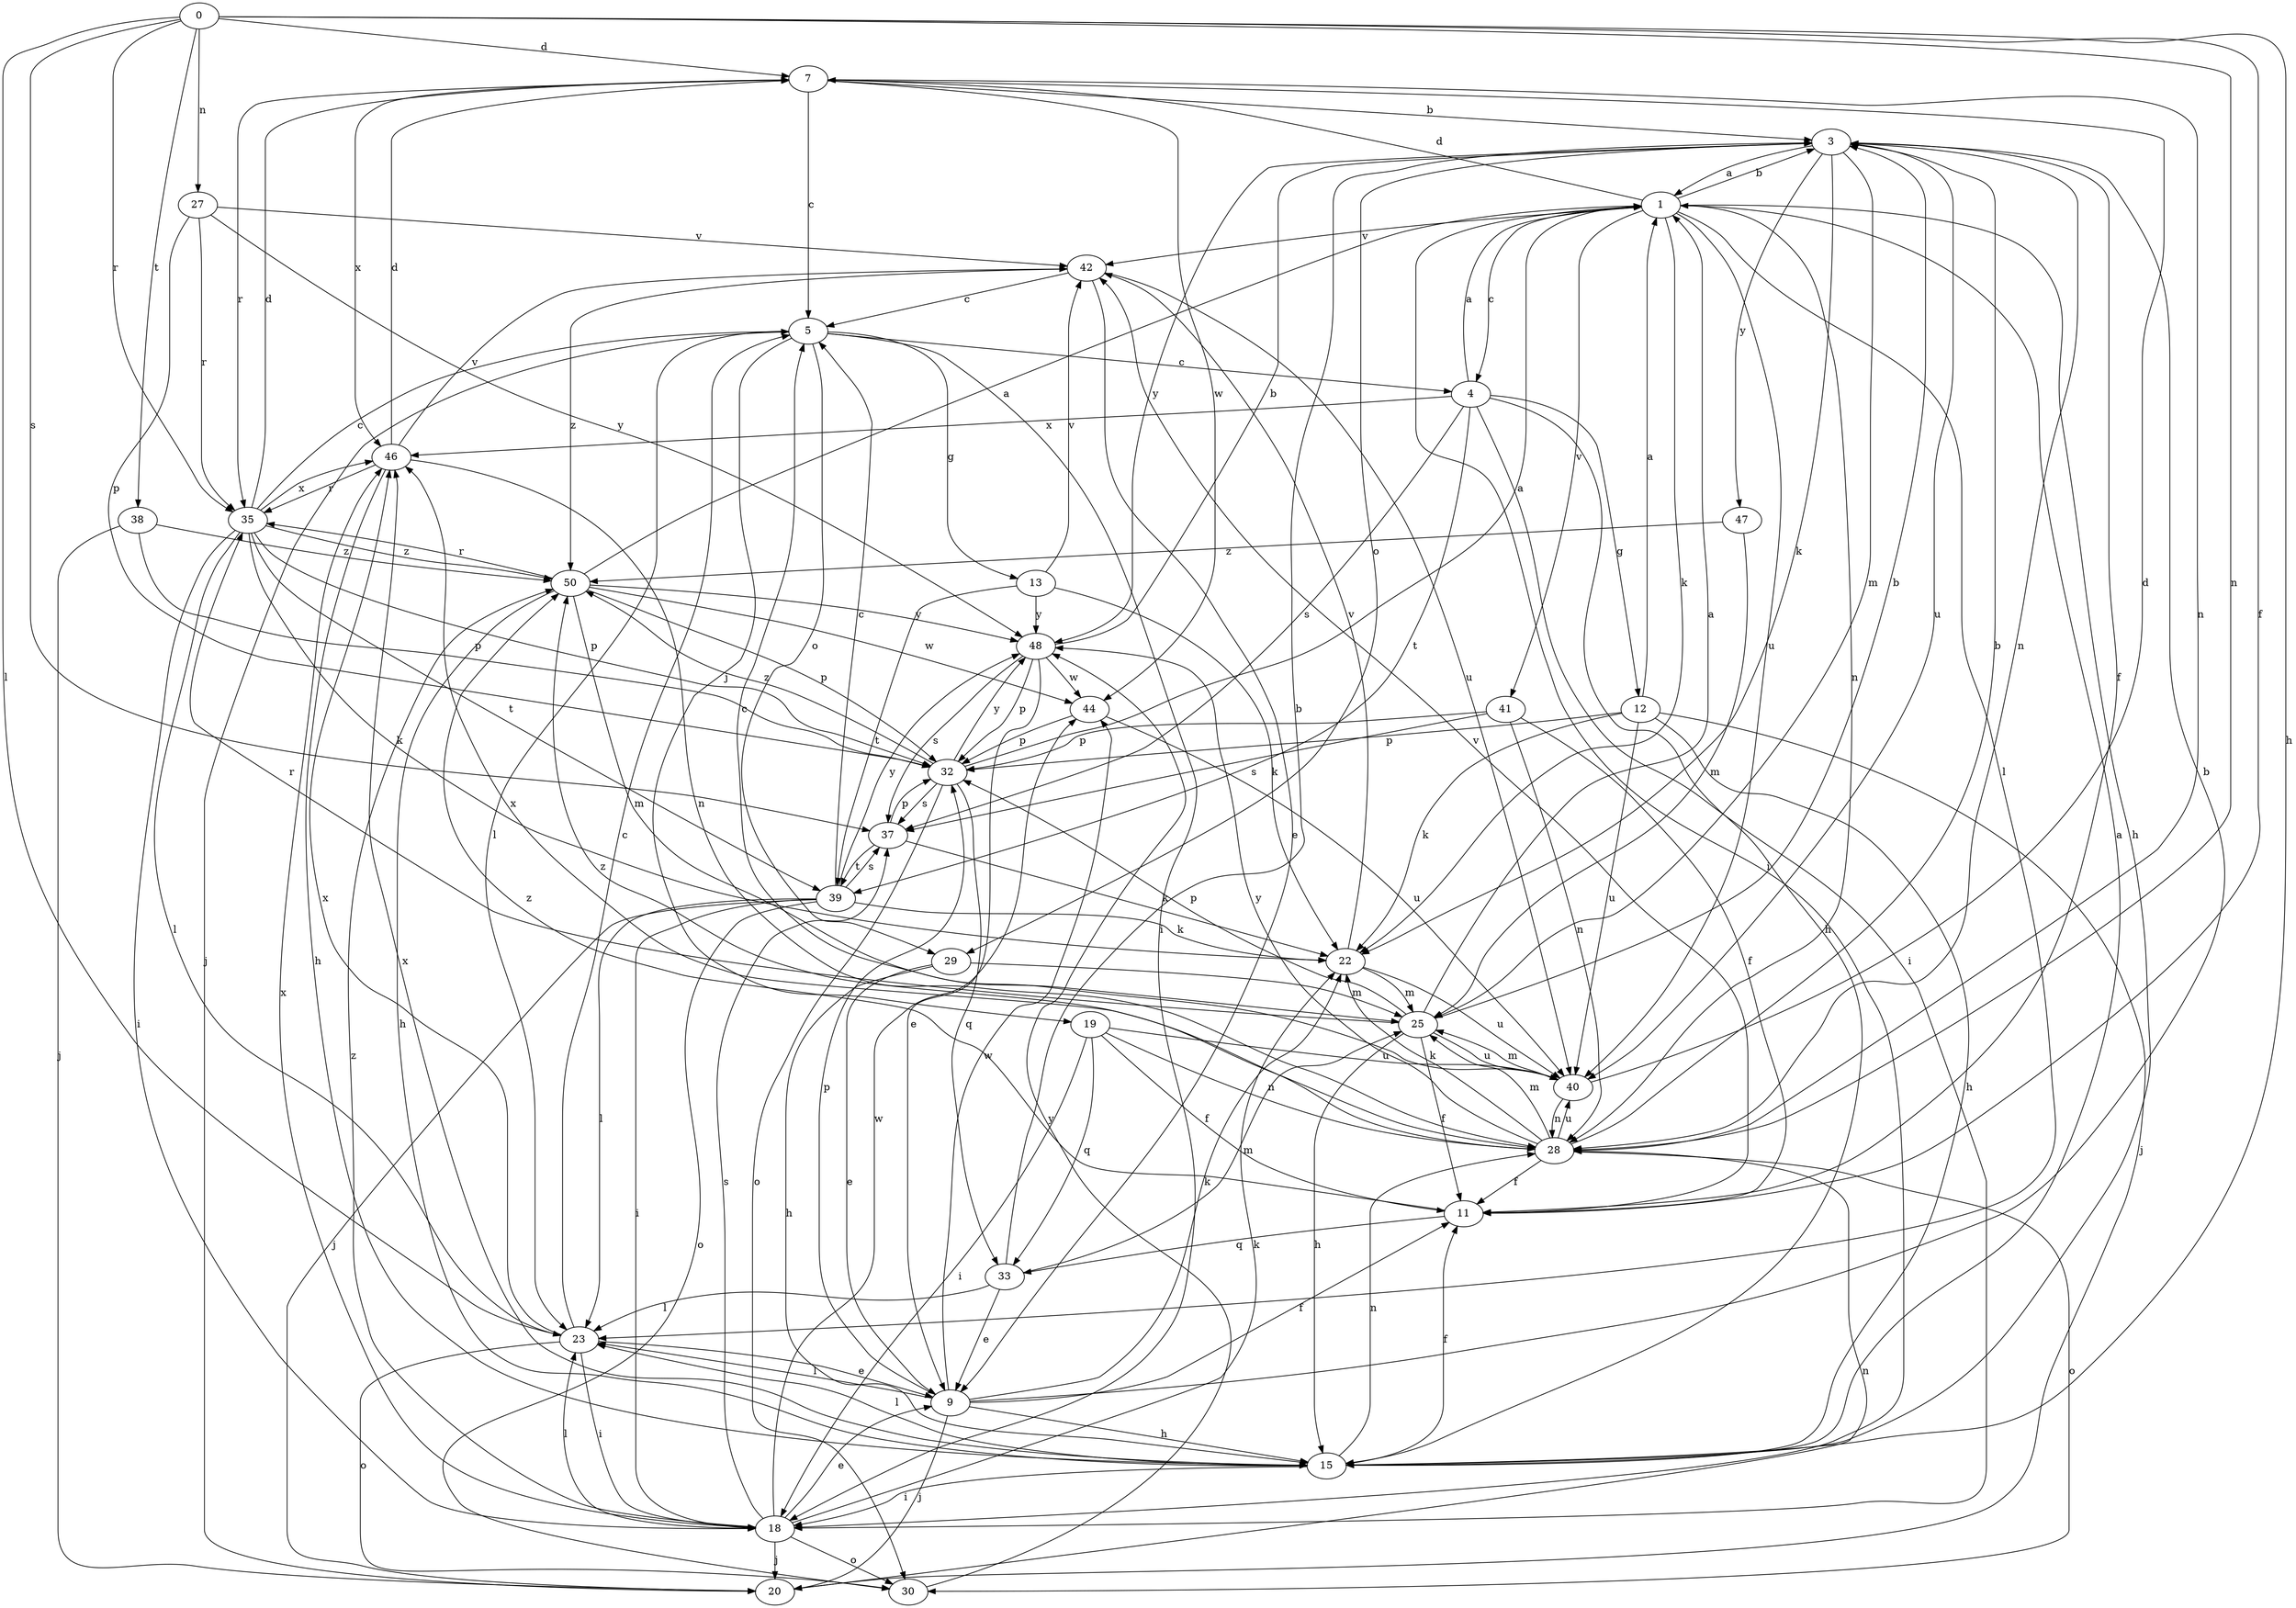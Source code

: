 strict digraph  {
0;
1;
3;
4;
5;
7;
9;
11;
12;
13;
15;
18;
19;
20;
22;
23;
25;
27;
28;
29;
30;
32;
33;
35;
37;
38;
39;
40;
41;
42;
44;
46;
47;
48;
50;
0 -> 7  [label=d];
0 -> 11  [label=f];
0 -> 15  [label=h];
0 -> 23  [label=l];
0 -> 27  [label=n];
0 -> 28  [label=n];
0 -> 35  [label=r];
0 -> 37  [label=s];
0 -> 38  [label=t];
1 -> 3  [label=b];
1 -> 4  [label=c];
1 -> 7  [label=d];
1 -> 15  [label=h];
1 -> 18  [label=i];
1 -> 22  [label=k];
1 -> 23  [label=l];
1 -> 28  [label=n];
1 -> 40  [label=u];
1 -> 41  [label=v];
1 -> 42  [label=v];
3 -> 1  [label=a];
3 -> 11  [label=f];
3 -> 22  [label=k];
3 -> 25  [label=m];
3 -> 28  [label=n];
3 -> 29  [label=o];
3 -> 40  [label=u];
3 -> 47  [label=y];
3 -> 48  [label=y];
4 -> 1  [label=a];
4 -> 12  [label=g];
4 -> 15  [label=h];
4 -> 18  [label=i];
4 -> 37  [label=s];
4 -> 39  [label=t];
4 -> 46  [label=x];
5 -> 4  [label=c];
5 -> 13  [label=g];
5 -> 18  [label=i];
5 -> 19  [label=j];
5 -> 20  [label=j];
5 -> 23  [label=l];
5 -> 29  [label=o];
7 -> 3  [label=b];
7 -> 5  [label=c];
7 -> 28  [label=n];
7 -> 35  [label=r];
7 -> 44  [label=w];
7 -> 46  [label=x];
9 -> 3  [label=b];
9 -> 11  [label=f];
9 -> 15  [label=h];
9 -> 20  [label=j];
9 -> 22  [label=k];
9 -> 23  [label=l];
9 -> 32  [label=p];
9 -> 44  [label=w];
11 -> 33  [label=q];
11 -> 42  [label=v];
11 -> 50  [label=z];
12 -> 1  [label=a];
12 -> 15  [label=h];
12 -> 20  [label=j];
12 -> 22  [label=k];
12 -> 32  [label=p];
12 -> 40  [label=u];
13 -> 22  [label=k];
13 -> 39  [label=t];
13 -> 42  [label=v];
13 -> 48  [label=y];
15 -> 1  [label=a];
15 -> 11  [label=f];
15 -> 18  [label=i];
15 -> 23  [label=l];
15 -> 28  [label=n];
15 -> 46  [label=x];
18 -> 9  [label=e];
18 -> 20  [label=j];
18 -> 22  [label=k];
18 -> 23  [label=l];
18 -> 30  [label=o];
18 -> 37  [label=s];
18 -> 44  [label=w];
18 -> 46  [label=x];
18 -> 50  [label=z];
19 -> 11  [label=f];
19 -> 18  [label=i];
19 -> 28  [label=n];
19 -> 33  [label=q];
19 -> 40  [label=u];
20 -> 28  [label=n];
22 -> 25  [label=m];
22 -> 40  [label=u];
22 -> 42  [label=v];
23 -> 5  [label=c];
23 -> 9  [label=e];
23 -> 18  [label=i];
23 -> 30  [label=o];
23 -> 46  [label=x];
25 -> 1  [label=a];
25 -> 3  [label=b];
25 -> 11  [label=f];
25 -> 15  [label=h];
25 -> 32  [label=p];
25 -> 35  [label=r];
25 -> 40  [label=u];
27 -> 32  [label=p];
27 -> 35  [label=r];
27 -> 42  [label=v];
27 -> 48  [label=y];
28 -> 3  [label=b];
28 -> 11  [label=f];
28 -> 22  [label=k];
28 -> 25  [label=m];
28 -> 30  [label=o];
28 -> 40  [label=u];
28 -> 46  [label=x];
28 -> 48  [label=y];
28 -> 50  [label=z];
29 -> 9  [label=e];
29 -> 15  [label=h];
29 -> 25  [label=m];
30 -> 48  [label=y];
32 -> 1  [label=a];
32 -> 30  [label=o];
32 -> 33  [label=q];
32 -> 37  [label=s];
32 -> 48  [label=y];
32 -> 50  [label=z];
33 -> 3  [label=b];
33 -> 9  [label=e];
33 -> 23  [label=l];
33 -> 25  [label=m];
35 -> 5  [label=c];
35 -> 7  [label=d];
35 -> 18  [label=i];
35 -> 22  [label=k];
35 -> 23  [label=l];
35 -> 32  [label=p];
35 -> 39  [label=t];
35 -> 46  [label=x];
35 -> 50  [label=z];
37 -> 22  [label=k];
37 -> 32  [label=p];
37 -> 39  [label=t];
38 -> 20  [label=j];
38 -> 32  [label=p];
38 -> 50  [label=z];
39 -> 5  [label=c];
39 -> 18  [label=i];
39 -> 20  [label=j];
39 -> 22  [label=k];
39 -> 23  [label=l];
39 -> 30  [label=o];
39 -> 37  [label=s];
39 -> 48  [label=y];
40 -> 5  [label=c];
40 -> 7  [label=d];
40 -> 25  [label=m];
40 -> 28  [label=n];
41 -> 11  [label=f];
41 -> 28  [label=n];
41 -> 32  [label=p];
41 -> 37  [label=s];
42 -> 5  [label=c];
42 -> 9  [label=e];
42 -> 40  [label=u];
42 -> 50  [label=z];
44 -> 32  [label=p];
44 -> 40  [label=u];
46 -> 7  [label=d];
46 -> 15  [label=h];
46 -> 28  [label=n];
46 -> 35  [label=r];
46 -> 42  [label=v];
47 -> 25  [label=m];
47 -> 50  [label=z];
48 -> 3  [label=b];
48 -> 9  [label=e];
48 -> 32  [label=p];
48 -> 37  [label=s];
48 -> 44  [label=w];
50 -> 1  [label=a];
50 -> 15  [label=h];
50 -> 25  [label=m];
50 -> 32  [label=p];
50 -> 35  [label=r];
50 -> 44  [label=w];
50 -> 48  [label=y];
}
